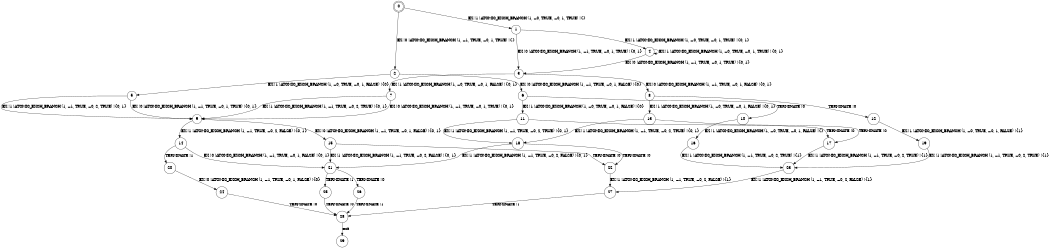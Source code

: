 digraph BCG {
size = "7, 10.5";
center = TRUE;
node [shape = circle];
0 [peripheries = 2];
0 -> 1 [label = "EX !1 !ATOMIC_EXCH_BRANCH (1, +0, TRUE, +0, 1, TRUE) !{}"];
0 -> 2 [label = "EX !0 !ATOMIC_EXCH_BRANCH (1, +1, TRUE, +0, 1, TRUE) !{}"];
1 -> 3 [label = "EX !0 !ATOMIC_EXCH_BRANCH (1, +1, TRUE, +0, 1, TRUE) !{0, 1}"];
1 -> 4 [label = "EX !1 !ATOMIC_EXCH_BRANCH (1, +0, TRUE, +0, 1, TRUE) !{0, 1}"];
2 -> 5 [label = "EX !1 !ATOMIC_EXCH_BRANCH (1, +0, TRUE, +0, 1, FALSE) !{0}"];
2 -> 6 [label = "EX !0 !ATOMIC_EXCH_BRANCH (1, +1, TRUE, +0, 1, FALSE) !{0}"];
3 -> 7 [label = "EX !1 !ATOMIC_EXCH_BRANCH (1, +0, TRUE, +0, 1, FALSE) !{0, 1}"];
3 -> 8 [label = "EX !0 !ATOMIC_EXCH_BRANCH (1, +1, TRUE, +0, 1, FALSE) !{0, 1}"];
4 -> 3 [label = "EX !0 !ATOMIC_EXCH_BRANCH (1, +1, TRUE, +0, 1, TRUE) !{0, 1}"];
4 -> 4 [label = "EX !1 !ATOMIC_EXCH_BRANCH (1, +0, TRUE, +0, 1, TRUE) !{0, 1}"];
5 -> 9 [label = "EX !1 !ATOMIC_EXCH_BRANCH (1, +1, TRUE, +0, 2, TRUE) !{0, 1}"];
5 -> 9 [label = "EX !0 !ATOMIC_EXCH_BRANCH (1, +1, TRUE, +0, 1, TRUE) !{0, 1}"];
6 -> 10 [label = "TERMINATE !0"];
6 -> 11 [label = "EX !1 !ATOMIC_EXCH_BRANCH (1, +0, TRUE, +0, 1, FALSE) !{0}"];
7 -> 9 [label = "EX !1 !ATOMIC_EXCH_BRANCH (1, +1, TRUE, +0, 2, TRUE) !{0, 1}"];
7 -> 9 [label = "EX !0 !ATOMIC_EXCH_BRANCH (1, +1, TRUE, +0, 1, TRUE) !{0, 1}"];
8 -> 12 [label = "TERMINATE !0"];
8 -> 13 [label = "EX !1 !ATOMIC_EXCH_BRANCH (1, +0, TRUE, +0, 1, FALSE) !{0, 1}"];
9 -> 14 [label = "EX !1 !ATOMIC_EXCH_BRANCH (1, +1, TRUE, +0, 2, FALSE) !{0, 1}"];
9 -> 15 [label = "EX !0 !ATOMIC_EXCH_BRANCH (1, +1, TRUE, +0, 1, FALSE) !{0, 1}"];
10 -> 16 [label = "EX !1 !ATOMIC_EXCH_BRANCH (1, +0, TRUE, +0, 1, FALSE) !{}"];
11 -> 17 [label = "TERMINATE !0"];
11 -> 18 [label = "EX !1 !ATOMIC_EXCH_BRANCH (1, +1, TRUE, +0, 2, TRUE) !{0, 1}"];
12 -> 19 [label = "EX !1 !ATOMIC_EXCH_BRANCH (1, +0, TRUE, +0, 1, FALSE) !{1}"];
13 -> 17 [label = "TERMINATE !0"];
13 -> 18 [label = "EX !1 !ATOMIC_EXCH_BRANCH (1, +1, TRUE, +0, 2, TRUE) !{0, 1}"];
14 -> 20 [label = "TERMINATE !1"];
14 -> 21 [label = "EX !0 !ATOMIC_EXCH_BRANCH (1, +1, TRUE, +0, 1, FALSE) !{0, 1}"];
15 -> 22 [label = "TERMINATE !0"];
15 -> 21 [label = "EX !1 !ATOMIC_EXCH_BRANCH (1, +1, TRUE, +0, 2, FALSE) !{0, 1}"];
16 -> 23 [label = "EX !1 !ATOMIC_EXCH_BRANCH (1, +1, TRUE, +0, 2, TRUE) !{1}"];
17 -> 23 [label = "EX !1 !ATOMIC_EXCH_BRANCH (1, +1, TRUE, +0, 2, TRUE) !{1}"];
18 -> 22 [label = "TERMINATE !0"];
18 -> 21 [label = "EX !1 !ATOMIC_EXCH_BRANCH (1, +1, TRUE, +0, 2, FALSE) !{0, 1}"];
19 -> 23 [label = "EX !1 !ATOMIC_EXCH_BRANCH (1, +1, TRUE, +0, 2, TRUE) !{1}"];
20 -> 24 [label = "EX !0 !ATOMIC_EXCH_BRANCH (1, +1, TRUE, +0, 1, FALSE) !{0}"];
21 -> 25 [label = "TERMINATE !1"];
21 -> 26 [label = "TERMINATE !0"];
22 -> 27 [label = "EX !1 !ATOMIC_EXCH_BRANCH (1, +1, TRUE, +0, 2, FALSE) !{1}"];
23 -> 27 [label = "EX !1 !ATOMIC_EXCH_BRANCH (1, +1, TRUE, +0, 2, FALSE) !{1}"];
24 -> 28 [label = "TERMINATE !0"];
25 -> 28 [label = "TERMINATE !0"];
26 -> 28 [label = "TERMINATE !1"];
27 -> 28 [label = "TERMINATE !1"];
28 -> 29 [label = "exit"];
}
